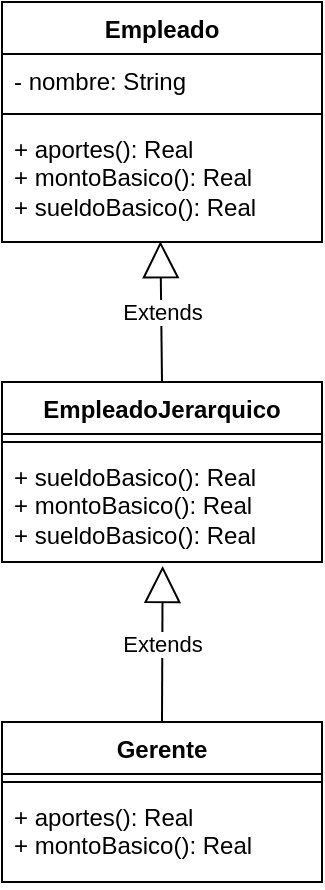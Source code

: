 <mxfile version="28.1.2">
  <diagram name="Página-1" id="s7Ar32LfB1ISokMiAcTg">
    <mxGraphModel dx="1226" dy="667" grid="1" gridSize="10" guides="1" tooltips="1" connect="1" arrows="1" fold="1" page="1" pageScale="1" pageWidth="827" pageHeight="1169" math="0" shadow="0">
      <root>
        <mxCell id="0" />
        <mxCell id="1" parent="0" />
        <mxCell id="aqioua0G8aCDcF8DYTA4-1" value="Empleado" style="swimlane;fontStyle=1;align=center;verticalAlign=top;childLayout=stackLayout;horizontal=1;startSize=26;horizontalStack=0;resizeParent=1;resizeParentMax=0;resizeLast=0;collapsible=1;marginBottom=0;whiteSpace=wrap;html=1;" vertex="1" parent="1">
          <mxGeometry x="320" y="160" width="160" height="120" as="geometry" />
        </mxCell>
        <mxCell id="aqioua0G8aCDcF8DYTA4-2" value="- nombre: String&lt;div&gt;&lt;br&gt;&lt;/div&gt;" style="text;strokeColor=none;fillColor=none;align=left;verticalAlign=top;spacingLeft=4;spacingRight=4;overflow=hidden;rotatable=0;points=[[0,0.5],[1,0.5]];portConstraint=eastwest;whiteSpace=wrap;html=1;" vertex="1" parent="aqioua0G8aCDcF8DYTA4-1">
          <mxGeometry y="26" width="160" height="26" as="geometry" />
        </mxCell>
        <mxCell id="aqioua0G8aCDcF8DYTA4-3" value="" style="line;strokeWidth=1;fillColor=none;align=left;verticalAlign=middle;spacingTop=-1;spacingLeft=3;spacingRight=3;rotatable=0;labelPosition=right;points=[];portConstraint=eastwest;strokeColor=inherit;" vertex="1" parent="aqioua0G8aCDcF8DYTA4-1">
          <mxGeometry y="52" width="160" height="8" as="geometry" />
        </mxCell>
        <mxCell id="aqioua0G8aCDcF8DYTA4-4" value="+ aportes(): Real&lt;div&gt;+ montoBasico(): Real&lt;/div&gt;&lt;div&gt;+ sueldoBasico(): Real&lt;/div&gt;" style="text;strokeColor=none;fillColor=none;align=left;verticalAlign=top;spacingLeft=4;spacingRight=4;overflow=hidden;rotatable=0;points=[[0,0.5],[1,0.5]];portConstraint=eastwest;whiteSpace=wrap;html=1;" vertex="1" parent="aqioua0G8aCDcF8DYTA4-1">
          <mxGeometry y="60" width="160" height="60" as="geometry" />
        </mxCell>
        <mxCell id="aqioua0G8aCDcF8DYTA4-9" value="EmpleadoJerarquico" style="swimlane;fontStyle=1;align=center;verticalAlign=top;childLayout=stackLayout;horizontal=1;startSize=26;horizontalStack=0;resizeParent=1;resizeParentMax=0;resizeLast=0;collapsible=1;marginBottom=0;whiteSpace=wrap;html=1;" vertex="1" parent="1">
          <mxGeometry x="320" y="350" width="160" height="90" as="geometry" />
        </mxCell>
        <mxCell id="aqioua0G8aCDcF8DYTA4-11" value="" style="line;strokeWidth=1;fillColor=none;align=left;verticalAlign=middle;spacingTop=-1;spacingLeft=3;spacingRight=3;rotatable=0;labelPosition=right;points=[];portConstraint=eastwest;strokeColor=inherit;" vertex="1" parent="aqioua0G8aCDcF8DYTA4-9">
          <mxGeometry y="26" width="160" height="8" as="geometry" />
        </mxCell>
        <mxCell id="aqioua0G8aCDcF8DYTA4-12" value="+ sueldoBasico(): Real&lt;div&gt;+ montoBasico(): Real&lt;/div&gt;&lt;div&gt;+ sueldoBasico(): Real&lt;/div&gt;" style="text;strokeColor=none;fillColor=none;align=left;verticalAlign=top;spacingLeft=4;spacingRight=4;overflow=hidden;rotatable=0;points=[[0,0.5],[1,0.5]];portConstraint=eastwest;whiteSpace=wrap;html=1;" vertex="1" parent="aqioua0G8aCDcF8DYTA4-9">
          <mxGeometry y="34" width="160" height="56" as="geometry" />
        </mxCell>
        <mxCell id="aqioua0G8aCDcF8DYTA4-13" value="Gerente" style="swimlane;fontStyle=1;align=center;verticalAlign=top;childLayout=stackLayout;horizontal=1;startSize=26;horizontalStack=0;resizeParent=1;resizeParentMax=0;resizeLast=0;collapsible=1;marginBottom=0;whiteSpace=wrap;html=1;" vertex="1" parent="1">
          <mxGeometry x="320" y="520" width="160" height="80" as="geometry" />
        </mxCell>
        <mxCell id="aqioua0G8aCDcF8DYTA4-14" value="" style="line;strokeWidth=1;fillColor=none;align=left;verticalAlign=middle;spacingTop=-1;spacingLeft=3;spacingRight=3;rotatable=0;labelPosition=right;points=[];portConstraint=eastwest;strokeColor=inherit;" vertex="1" parent="aqioua0G8aCDcF8DYTA4-13">
          <mxGeometry y="26" width="160" height="8" as="geometry" />
        </mxCell>
        <mxCell id="aqioua0G8aCDcF8DYTA4-15" value="+ aportes(): Real&lt;div&gt;+ montoBasico(): Real&lt;/div&gt;" style="text;strokeColor=none;fillColor=none;align=left;verticalAlign=top;spacingLeft=4;spacingRight=4;overflow=hidden;rotatable=0;points=[[0,0.5],[1,0.5]];portConstraint=eastwest;whiteSpace=wrap;html=1;" vertex="1" parent="aqioua0G8aCDcF8DYTA4-13">
          <mxGeometry y="34" width="160" height="46" as="geometry" />
        </mxCell>
        <mxCell id="aqioua0G8aCDcF8DYTA4-19" value="Extends" style="endArrow=block;endSize=16;endFill=0;html=1;rounded=0;exitX=0.5;exitY=0;exitDx=0;exitDy=0;entryX=0.495;entryY=0.993;entryDx=0;entryDy=0;entryPerimeter=0;" edge="1" parent="1" source="aqioua0G8aCDcF8DYTA4-9" target="aqioua0G8aCDcF8DYTA4-4">
          <mxGeometry width="160" relative="1" as="geometry">
            <mxPoint x="310" y="190" as="sourcePoint" />
            <mxPoint x="470" y="190" as="targetPoint" />
          </mxGeometry>
        </mxCell>
        <mxCell id="aqioua0G8aCDcF8DYTA4-20" value="Extends" style="endArrow=block;endSize=16;endFill=0;html=1;rounded=0;exitX=0.5;exitY=0;exitDx=0;exitDy=0;entryX=0.502;entryY=1.035;entryDx=0;entryDy=0;entryPerimeter=0;" edge="1" parent="1" source="aqioua0G8aCDcF8DYTA4-13" target="aqioua0G8aCDcF8DYTA4-12">
          <mxGeometry width="160" relative="1" as="geometry">
            <mxPoint x="340" y="340" as="sourcePoint" />
            <mxPoint x="500" y="340" as="targetPoint" />
          </mxGeometry>
        </mxCell>
      </root>
    </mxGraphModel>
  </diagram>
</mxfile>
